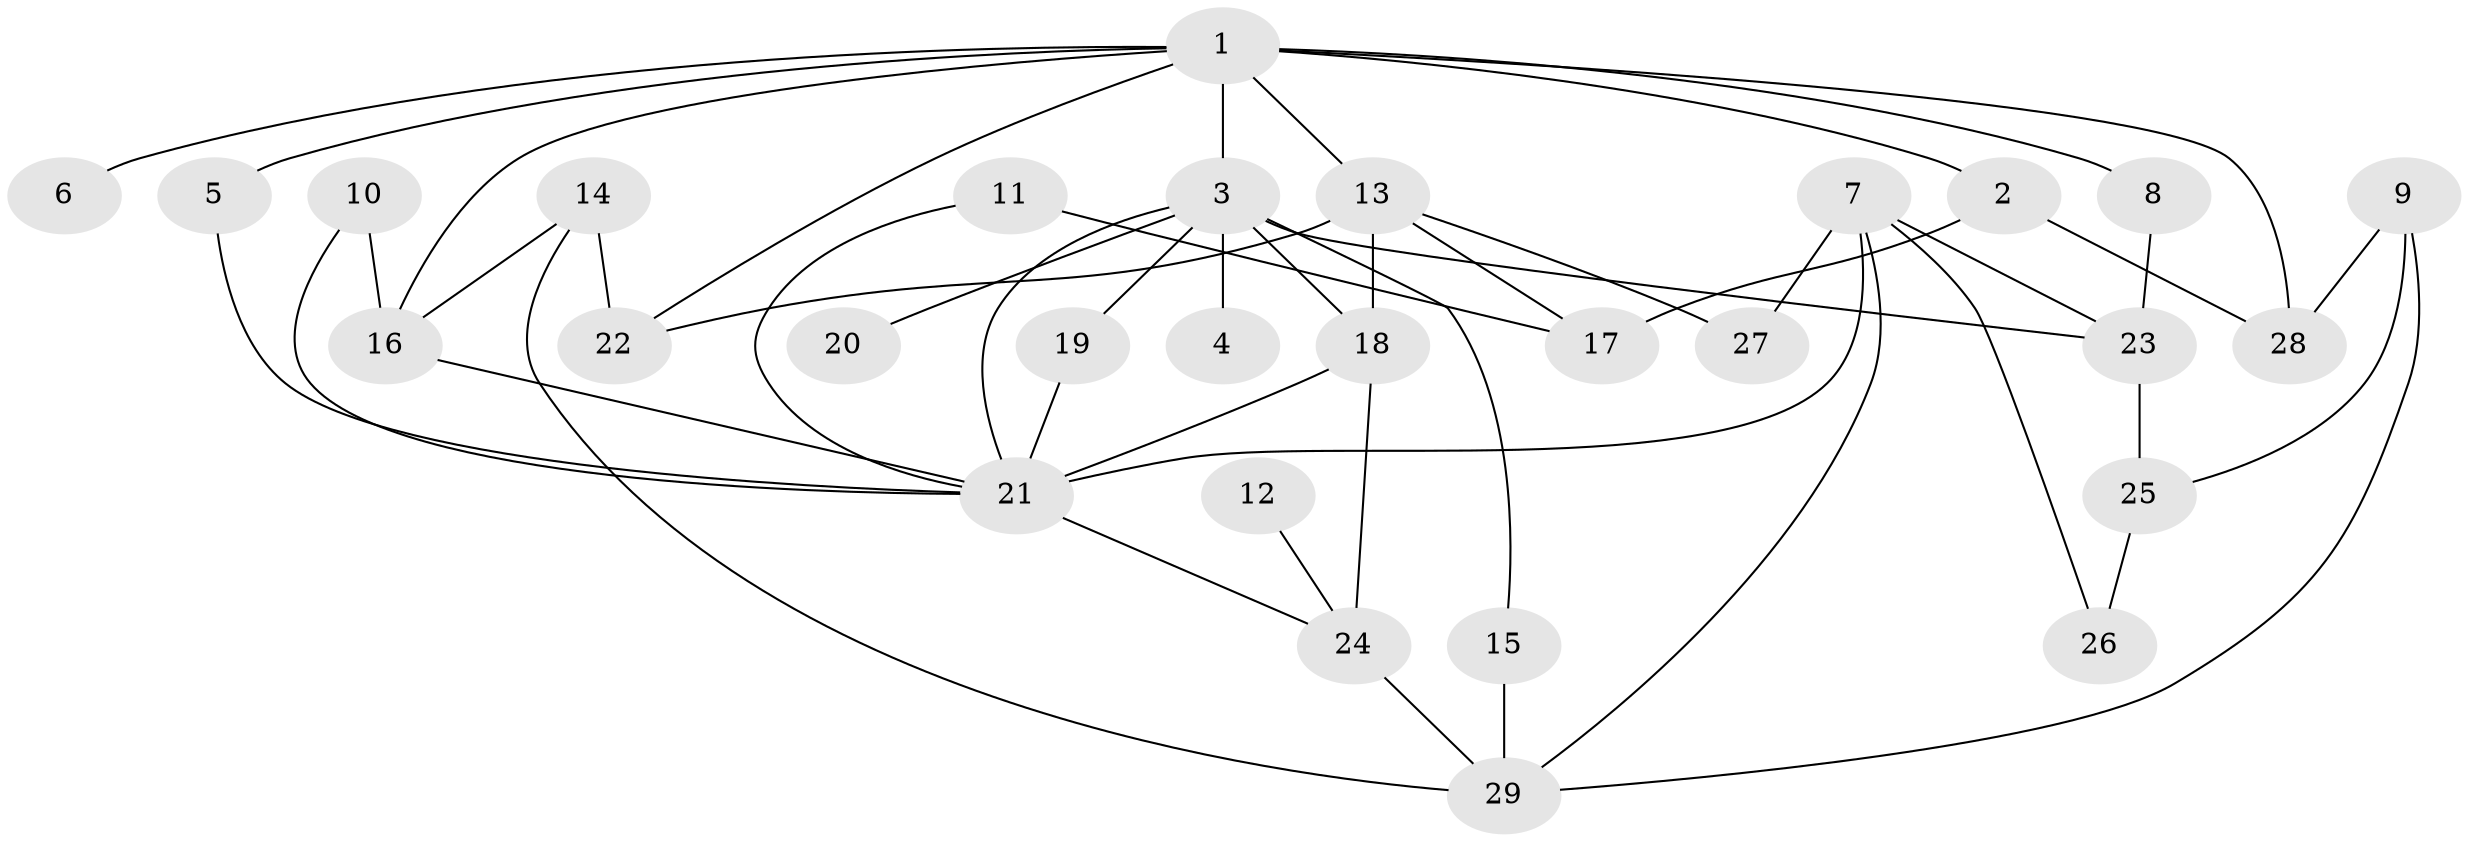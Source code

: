 // original degree distribution, {6: 0.034482758620689655, 5: 0.10344827586206896, 3: 0.29310344827586204, 4: 0.08620689655172414, 2: 0.3275862068965517, 1: 0.15517241379310345}
// Generated by graph-tools (version 1.1) at 2025/49/03/09/25 03:49:19]
// undirected, 29 vertices, 49 edges
graph export_dot {
graph [start="1"]
  node [color=gray90,style=filled];
  1;
  2;
  3;
  4;
  5;
  6;
  7;
  8;
  9;
  10;
  11;
  12;
  13;
  14;
  15;
  16;
  17;
  18;
  19;
  20;
  21;
  22;
  23;
  24;
  25;
  26;
  27;
  28;
  29;
  1 -- 2 [weight=1.0];
  1 -- 3 [weight=1.0];
  1 -- 5 [weight=1.0];
  1 -- 6 [weight=1.0];
  1 -- 8 [weight=1.0];
  1 -- 13 [weight=1.0];
  1 -- 16 [weight=1.0];
  1 -- 22 [weight=1.0];
  1 -- 28 [weight=1.0];
  2 -- 17 [weight=1.0];
  2 -- 28 [weight=1.0];
  3 -- 4 [weight=1.0];
  3 -- 15 [weight=1.0];
  3 -- 18 [weight=1.0];
  3 -- 19 [weight=1.0];
  3 -- 20 [weight=1.0];
  3 -- 21 [weight=1.0];
  3 -- 23 [weight=1.0];
  5 -- 21 [weight=1.0];
  7 -- 21 [weight=1.0];
  7 -- 23 [weight=1.0];
  7 -- 26 [weight=1.0];
  7 -- 27 [weight=1.0];
  7 -- 29 [weight=1.0];
  8 -- 23 [weight=1.0];
  9 -- 25 [weight=1.0];
  9 -- 28 [weight=1.0];
  9 -- 29 [weight=1.0];
  10 -- 16 [weight=1.0];
  10 -- 21 [weight=1.0];
  11 -- 17 [weight=1.0];
  11 -- 21 [weight=1.0];
  12 -- 24 [weight=1.0];
  13 -- 17 [weight=1.0];
  13 -- 18 [weight=1.0];
  13 -- 22 [weight=1.0];
  13 -- 27 [weight=1.0];
  14 -- 16 [weight=1.0];
  14 -- 22 [weight=1.0];
  14 -- 29 [weight=1.0];
  15 -- 29 [weight=1.0];
  16 -- 21 [weight=1.0];
  18 -- 21 [weight=2.0];
  18 -- 24 [weight=2.0];
  19 -- 21 [weight=1.0];
  21 -- 24 [weight=1.0];
  23 -- 25 [weight=1.0];
  24 -- 29 [weight=1.0];
  25 -- 26 [weight=1.0];
}
